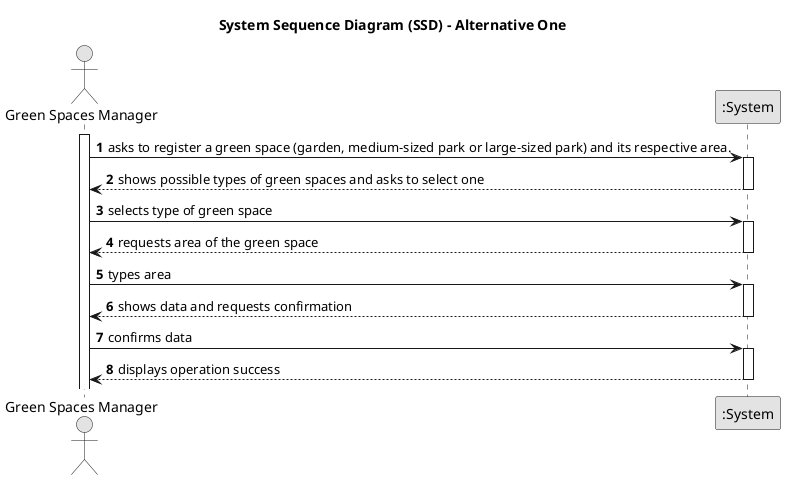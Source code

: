 @startuml
skinparam monochrome true
skinparam packageStyle rectangle
skinparam shadowing false

title System Sequence Diagram (SSD) - Alternative One

autonumber

actor "Green Spaces Manager" as GSM
participant ":System" as System

activate GSM

    GSM -> System : asks to register a green space (garden, medium-sized park or large-sized park) and its respective area.
    activate System

        System --> GSM : shows possible types of green spaces and asks to select one
    deactivate System

    GSM -> System : selects type of green space
    activate System

    System --> GSM : requests area of the green space
    deactivate System

    GSM -> System : types area
    activate System

    System --> GSM : shows data and requests confirmation
    deactivate System

    GSM -> System : confirms data
    activate System

    System --> GSM : displays operation success
    deactivate System

@enduml